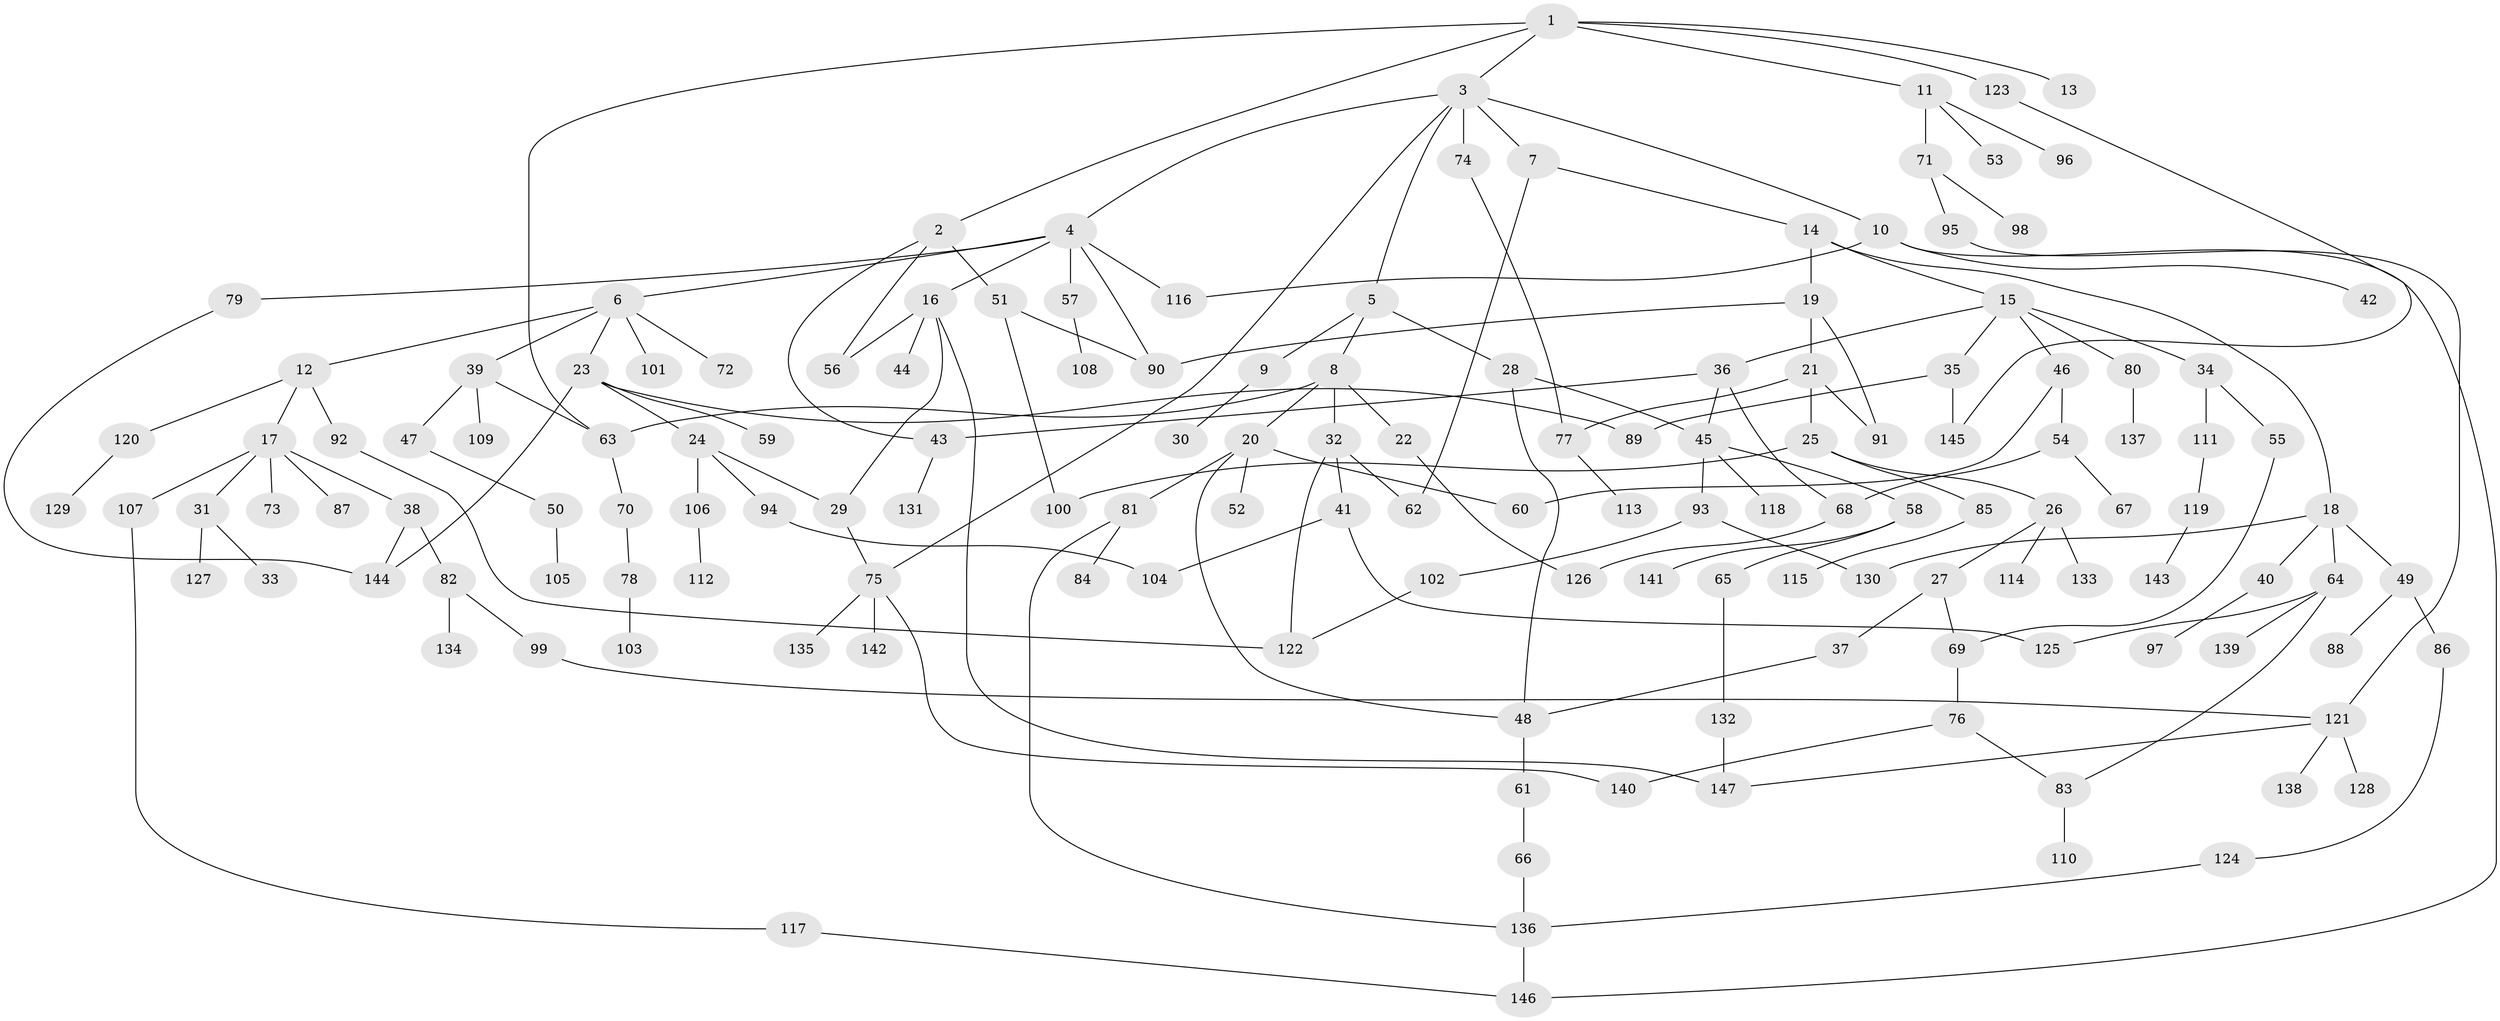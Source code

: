 // coarse degree distribution, {7: 0.04054054054054054, 3: 0.28378378378378377, 1: 0.20270270270270271, 5: 0.06756756756756757, 8: 0.013513513513513514, 4: 0.20270270270270271, 2: 0.1891891891891892}
// Generated by graph-tools (version 1.1) at 2025/36/03/04/25 23:36:09]
// undirected, 147 vertices, 184 edges
graph export_dot {
  node [color=gray90,style=filled];
  1;
  2;
  3;
  4;
  5;
  6;
  7;
  8;
  9;
  10;
  11;
  12;
  13;
  14;
  15;
  16;
  17;
  18;
  19;
  20;
  21;
  22;
  23;
  24;
  25;
  26;
  27;
  28;
  29;
  30;
  31;
  32;
  33;
  34;
  35;
  36;
  37;
  38;
  39;
  40;
  41;
  42;
  43;
  44;
  45;
  46;
  47;
  48;
  49;
  50;
  51;
  52;
  53;
  54;
  55;
  56;
  57;
  58;
  59;
  60;
  61;
  62;
  63;
  64;
  65;
  66;
  67;
  68;
  69;
  70;
  71;
  72;
  73;
  74;
  75;
  76;
  77;
  78;
  79;
  80;
  81;
  82;
  83;
  84;
  85;
  86;
  87;
  88;
  89;
  90;
  91;
  92;
  93;
  94;
  95;
  96;
  97;
  98;
  99;
  100;
  101;
  102;
  103;
  104;
  105;
  106;
  107;
  108;
  109;
  110;
  111;
  112;
  113;
  114;
  115;
  116;
  117;
  118;
  119;
  120;
  121;
  122;
  123;
  124;
  125;
  126;
  127;
  128;
  129;
  130;
  131;
  132;
  133;
  134;
  135;
  136;
  137;
  138;
  139;
  140;
  141;
  142;
  143;
  144;
  145;
  146;
  147;
  1 -- 2;
  1 -- 3;
  1 -- 11;
  1 -- 13;
  1 -- 123;
  1 -- 63;
  2 -- 51;
  2 -- 43;
  2 -- 56;
  3 -- 4;
  3 -- 5;
  3 -- 7;
  3 -- 10;
  3 -- 74;
  3 -- 75;
  4 -- 6;
  4 -- 16;
  4 -- 57;
  4 -- 79;
  4 -- 116;
  4 -- 90;
  5 -- 8;
  5 -- 9;
  5 -- 28;
  6 -- 12;
  6 -- 23;
  6 -- 39;
  6 -- 72;
  6 -- 101;
  7 -- 14;
  7 -- 62;
  8 -- 20;
  8 -- 22;
  8 -- 32;
  8 -- 63;
  9 -- 30;
  10 -- 42;
  10 -- 146;
  10 -- 116;
  11 -- 53;
  11 -- 71;
  11 -- 96;
  12 -- 17;
  12 -- 92;
  12 -- 120;
  14 -- 15;
  14 -- 18;
  14 -- 19;
  15 -- 34;
  15 -- 35;
  15 -- 36;
  15 -- 46;
  15 -- 80;
  16 -- 29;
  16 -- 44;
  16 -- 56;
  16 -- 147;
  17 -- 31;
  17 -- 38;
  17 -- 73;
  17 -- 87;
  17 -- 107;
  18 -- 40;
  18 -- 49;
  18 -- 64;
  18 -- 130;
  19 -- 21;
  19 -- 91;
  19 -- 90;
  20 -- 48;
  20 -- 52;
  20 -- 81;
  20 -- 60;
  21 -- 25;
  21 -- 91;
  21 -- 77;
  22 -- 126;
  23 -- 24;
  23 -- 59;
  23 -- 89;
  23 -- 144;
  24 -- 94;
  24 -- 106;
  24 -- 29;
  25 -- 26;
  25 -- 85;
  25 -- 100;
  26 -- 27;
  26 -- 114;
  26 -- 133;
  27 -- 37;
  27 -- 69;
  28 -- 45;
  28 -- 48;
  29 -- 75;
  31 -- 33;
  31 -- 127;
  32 -- 41;
  32 -- 62;
  32 -- 122;
  34 -- 55;
  34 -- 111;
  35 -- 89;
  35 -- 145;
  36 -- 43;
  36 -- 45;
  36 -- 68;
  37 -- 48;
  38 -- 82;
  38 -- 144;
  39 -- 47;
  39 -- 63;
  39 -- 109;
  40 -- 97;
  41 -- 125;
  41 -- 104;
  43 -- 131;
  45 -- 58;
  45 -- 93;
  45 -- 118;
  46 -- 54;
  46 -- 60;
  47 -- 50;
  48 -- 61;
  49 -- 86;
  49 -- 88;
  50 -- 105;
  51 -- 90;
  51 -- 100;
  54 -- 67;
  54 -- 68;
  55 -- 69;
  57 -- 108;
  58 -- 65;
  58 -- 141;
  61 -- 66;
  63 -- 70;
  64 -- 83;
  64 -- 139;
  64 -- 125;
  65 -- 132;
  66 -- 136;
  68 -- 126;
  69 -- 76;
  70 -- 78;
  71 -- 95;
  71 -- 98;
  74 -- 77;
  75 -- 135;
  75 -- 140;
  75 -- 142;
  76 -- 83;
  76 -- 140;
  77 -- 113;
  78 -- 103;
  79 -- 144;
  80 -- 137;
  81 -- 84;
  81 -- 136;
  82 -- 99;
  82 -- 134;
  83 -- 110;
  85 -- 115;
  86 -- 124;
  92 -- 122;
  93 -- 102;
  93 -- 130;
  94 -- 104;
  95 -- 121;
  99 -- 121;
  102 -- 122;
  106 -- 112;
  107 -- 117;
  111 -- 119;
  117 -- 146;
  119 -- 143;
  120 -- 129;
  121 -- 128;
  121 -- 138;
  121 -- 147;
  123 -- 145;
  124 -- 136;
  132 -- 147;
  136 -- 146;
}
